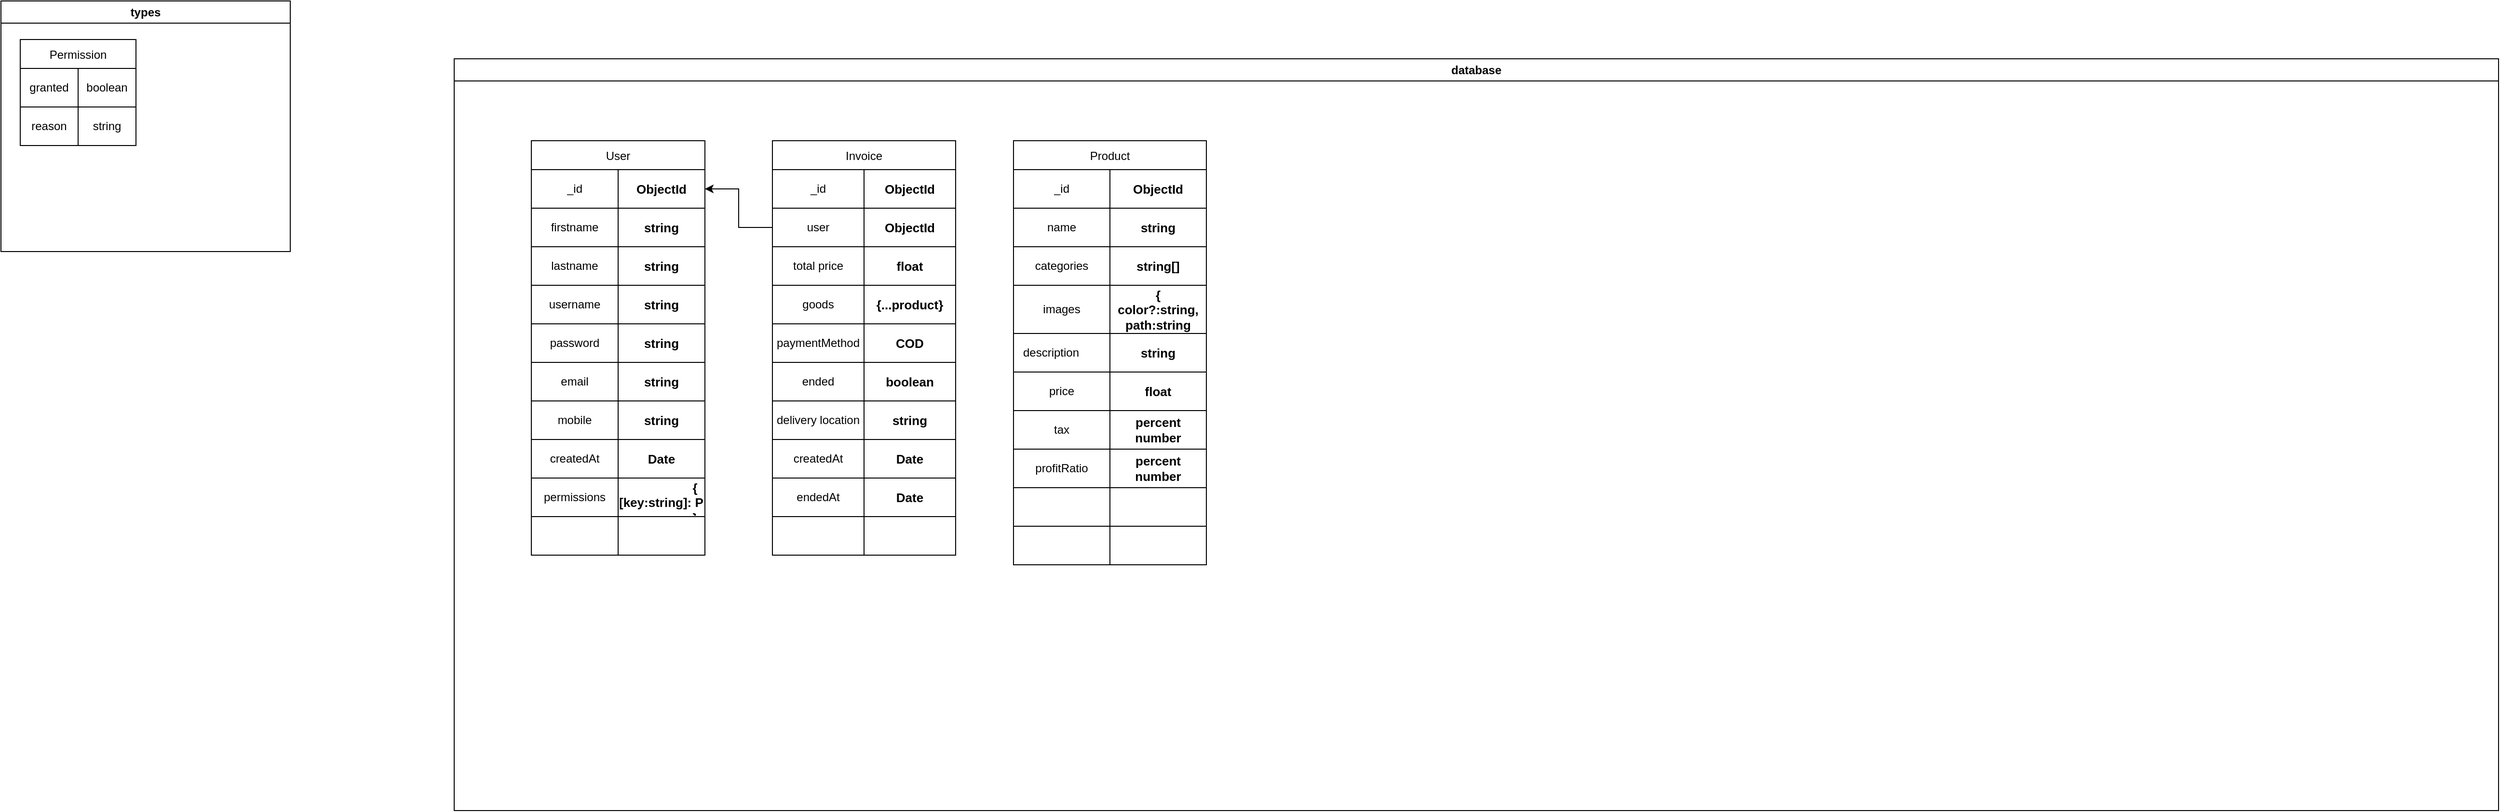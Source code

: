 <mxfile version="24.0.7" type="github">
  <diagram name="Page-1" id="QKJ2j_VdlwZN0hbpKNvx">
    <mxGraphModel dx="2086" dy="1957" grid="1" gridSize="10" guides="1" tooltips="1" connect="1" arrows="1" fold="1" page="1" pageScale="1" pageWidth="827" pageHeight="1169" math="0" shadow="0">
      <root>
        <mxCell id="0" />
        <mxCell id="1" parent="0" />
        <mxCell id="1IaaG3tM7Fr98LtKA_Z9-10" value="database" style="swimlane;whiteSpace=wrap;html=1;" vertex="1" parent="1">
          <mxGeometry x="70" y="-30" width="2120" height="780" as="geometry" />
        </mxCell>
        <mxCell id="tBHM0l0yFCZEbnYiTgFT-36" value="User" style="shape=table;startSize=30;container=1;collapsible=0;childLayout=tableLayout;" vertex="1" parent="1IaaG3tM7Fr98LtKA_Z9-10">
          <mxGeometry x="80" y="85" width="180" height="430" as="geometry" />
        </mxCell>
        <mxCell id="tBHM0l0yFCZEbnYiTgFT-37" value="" style="shape=tableRow;horizontal=0;startSize=0;swimlaneHead=0;swimlaneBody=0;strokeColor=inherit;top=0;left=0;bottom=0;right=0;collapsible=0;dropTarget=0;fillColor=none;points=[[0,0.5],[1,0.5]];portConstraint=eastwest;" vertex="1" parent="tBHM0l0yFCZEbnYiTgFT-36">
          <mxGeometry y="30" width="180" height="40" as="geometry" />
        </mxCell>
        <mxCell id="tBHM0l0yFCZEbnYiTgFT-38" value="_id" style="shape=partialRectangle;html=1;whiteSpace=wrap;connectable=0;strokeColor=inherit;overflow=hidden;fillColor=none;top=0;left=0;bottom=0;right=0;pointerEvents=1;" vertex="1" parent="tBHM0l0yFCZEbnYiTgFT-37">
          <mxGeometry width="90" height="40" as="geometry">
            <mxRectangle width="90" height="40" as="alternateBounds" />
          </mxGeometry>
        </mxCell>
        <mxCell id="tBHM0l0yFCZEbnYiTgFT-39" value="ObjectId" style="shape=partialRectangle;html=1;whiteSpace=wrap;connectable=0;strokeColor=inherit;overflow=hidden;fillColor=none;top=0;left=0;bottom=0;right=0;pointerEvents=1;fontStyle=1;fontSize=13;" vertex="1" parent="tBHM0l0yFCZEbnYiTgFT-37">
          <mxGeometry x="90" width="90" height="40" as="geometry">
            <mxRectangle width="90" height="40" as="alternateBounds" />
          </mxGeometry>
        </mxCell>
        <mxCell id="tBHM0l0yFCZEbnYiTgFT-40" value="" style="shape=tableRow;horizontal=0;startSize=0;swimlaneHead=0;swimlaneBody=0;strokeColor=inherit;top=0;left=0;bottom=0;right=0;collapsible=0;dropTarget=0;fillColor=none;points=[[0,0.5],[1,0.5]];portConstraint=eastwest;" vertex="1" parent="tBHM0l0yFCZEbnYiTgFT-36">
          <mxGeometry y="70" width="180" height="40" as="geometry" />
        </mxCell>
        <mxCell id="tBHM0l0yFCZEbnYiTgFT-41" value="firstname" style="shape=partialRectangle;html=1;whiteSpace=wrap;connectable=0;strokeColor=inherit;overflow=hidden;fillColor=none;top=0;left=0;bottom=0;right=0;pointerEvents=1;" vertex="1" parent="tBHM0l0yFCZEbnYiTgFT-40">
          <mxGeometry width="90" height="40" as="geometry">
            <mxRectangle width="90" height="40" as="alternateBounds" />
          </mxGeometry>
        </mxCell>
        <mxCell id="tBHM0l0yFCZEbnYiTgFT-42" value="string" style="shape=partialRectangle;html=1;whiteSpace=wrap;connectable=0;strokeColor=inherit;overflow=hidden;fillColor=none;top=0;left=0;bottom=0;right=0;pointerEvents=1;fontStyle=1;fontSize=13;" vertex="1" parent="tBHM0l0yFCZEbnYiTgFT-40">
          <mxGeometry x="90" width="90" height="40" as="geometry">
            <mxRectangle width="90" height="40" as="alternateBounds" />
          </mxGeometry>
        </mxCell>
        <mxCell id="tBHM0l0yFCZEbnYiTgFT-43" value="" style="shape=tableRow;horizontal=0;startSize=0;swimlaneHead=0;swimlaneBody=0;strokeColor=inherit;top=0;left=0;bottom=0;right=0;collapsible=0;dropTarget=0;fillColor=none;points=[[0,0.5],[1,0.5]];portConstraint=eastwest;" vertex="1" parent="tBHM0l0yFCZEbnYiTgFT-36">
          <mxGeometry y="110" width="180" height="40" as="geometry" />
        </mxCell>
        <mxCell id="tBHM0l0yFCZEbnYiTgFT-44" value="lastname" style="shape=partialRectangle;html=1;whiteSpace=wrap;connectable=0;strokeColor=inherit;overflow=hidden;fillColor=none;top=0;left=0;bottom=0;right=0;pointerEvents=1;" vertex="1" parent="tBHM0l0yFCZEbnYiTgFT-43">
          <mxGeometry width="90" height="40" as="geometry">
            <mxRectangle width="90" height="40" as="alternateBounds" />
          </mxGeometry>
        </mxCell>
        <mxCell id="tBHM0l0yFCZEbnYiTgFT-45" value="string" style="shape=partialRectangle;html=1;whiteSpace=wrap;connectable=0;strokeColor=inherit;overflow=hidden;fillColor=none;top=0;left=0;bottom=0;right=0;pointerEvents=1;fontStyle=1;fontSize=13;" vertex="1" parent="tBHM0l0yFCZEbnYiTgFT-43">
          <mxGeometry x="90" width="90" height="40" as="geometry">
            <mxRectangle width="90" height="40" as="alternateBounds" />
          </mxGeometry>
        </mxCell>
        <mxCell id="tBHM0l0yFCZEbnYiTgFT-46" value="" style="shape=tableRow;horizontal=0;startSize=0;swimlaneHead=0;swimlaneBody=0;strokeColor=inherit;top=0;left=0;bottom=0;right=0;collapsible=0;dropTarget=0;fillColor=none;points=[[0,0.5],[1,0.5]];portConstraint=eastwest;" vertex="1" parent="tBHM0l0yFCZEbnYiTgFT-36">
          <mxGeometry y="150" width="180" height="40" as="geometry" />
        </mxCell>
        <mxCell id="tBHM0l0yFCZEbnYiTgFT-47" value="username" style="shape=partialRectangle;html=1;whiteSpace=wrap;connectable=0;strokeColor=inherit;overflow=hidden;fillColor=none;top=0;left=0;bottom=0;right=0;pointerEvents=1;" vertex="1" parent="tBHM0l0yFCZEbnYiTgFT-46">
          <mxGeometry width="90" height="40" as="geometry">
            <mxRectangle width="90" height="40" as="alternateBounds" />
          </mxGeometry>
        </mxCell>
        <mxCell id="tBHM0l0yFCZEbnYiTgFT-48" value="string" style="shape=partialRectangle;html=1;whiteSpace=wrap;connectable=0;strokeColor=inherit;overflow=hidden;fillColor=none;top=0;left=0;bottom=0;right=0;pointerEvents=1;fontStyle=1;fontSize=13;" vertex="1" parent="tBHM0l0yFCZEbnYiTgFT-46">
          <mxGeometry x="90" width="90" height="40" as="geometry">
            <mxRectangle width="90" height="40" as="alternateBounds" />
          </mxGeometry>
        </mxCell>
        <mxCell id="tBHM0l0yFCZEbnYiTgFT-49" value="" style="shape=tableRow;horizontal=0;startSize=0;swimlaneHead=0;swimlaneBody=0;strokeColor=inherit;top=0;left=0;bottom=0;right=0;collapsible=0;dropTarget=0;fillColor=none;points=[[0,0.5],[1,0.5]];portConstraint=eastwest;" vertex="1" parent="tBHM0l0yFCZEbnYiTgFT-36">
          <mxGeometry y="190" width="180" height="40" as="geometry" />
        </mxCell>
        <mxCell id="tBHM0l0yFCZEbnYiTgFT-50" value="password" style="shape=partialRectangle;html=1;whiteSpace=wrap;connectable=0;strokeColor=inherit;overflow=hidden;fillColor=none;top=0;left=0;bottom=0;right=0;pointerEvents=1;" vertex="1" parent="tBHM0l0yFCZEbnYiTgFT-49">
          <mxGeometry width="90" height="40" as="geometry">
            <mxRectangle width="90" height="40" as="alternateBounds" />
          </mxGeometry>
        </mxCell>
        <mxCell id="tBHM0l0yFCZEbnYiTgFT-51" value="string" style="shape=partialRectangle;html=1;whiteSpace=wrap;connectable=0;strokeColor=inherit;overflow=hidden;fillColor=none;top=0;left=0;bottom=0;right=0;pointerEvents=1;fontStyle=1;fontSize=13;" vertex="1" parent="tBHM0l0yFCZEbnYiTgFT-49">
          <mxGeometry x="90" width="90" height="40" as="geometry">
            <mxRectangle width="90" height="40" as="alternateBounds" />
          </mxGeometry>
        </mxCell>
        <mxCell id="tBHM0l0yFCZEbnYiTgFT-52" value="" style="shape=tableRow;horizontal=0;startSize=0;swimlaneHead=0;swimlaneBody=0;strokeColor=inherit;top=0;left=0;bottom=0;right=0;collapsible=0;dropTarget=0;fillColor=none;points=[[0,0.5],[1,0.5]];portConstraint=eastwest;" vertex="1" parent="tBHM0l0yFCZEbnYiTgFT-36">
          <mxGeometry y="230" width="180" height="40" as="geometry" />
        </mxCell>
        <mxCell id="tBHM0l0yFCZEbnYiTgFT-53" value="email" style="shape=partialRectangle;html=1;whiteSpace=wrap;connectable=0;strokeColor=inherit;overflow=hidden;fillColor=none;top=0;left=0;bottom=0;right=0;pointerEvents=1;" vertex="1" parent="tBHM0l0yFCZEbnYiTgFT-52">
          <mxGeometry width="90" height="40" as="geometry">
            <mxRectangle width="90" height="40" as="alternateBounds" />
          </mxGeometry>
        </mxCell>
        <mxCell id="tBHM0l0yFCZEbnYiTgFT-54" value="string" style="shape=partialRectangle;html=1;whiteSpace=wrap;connectable=0;strokeColor=inherit;overflow=hidden;fillColor=none;top=0;left=0;bottom=0;right=0;pointerEvents=1;fontStyle=1;fontSize=13;" vertex="1" parent="tBHM0l0yFCZEbnYiTgFT-52">
          <mxGeometry x="90" width="90" height="40" as="geometry">
            <mxRectangle width="90" height="40" as="alternateBounds" />
          </mxGeometry>
        </mxCell>
        <mxCell id="tBHM0l0yFCZEbnYiTgFT-55" value="" style="shape=tableRow;horizontal=0;startSize=0;swimlaneHead=0;swimlaneBody=0;strokeColor=inherit;top=0;left=0;bottom=0;right=0;collapsible=0;dropTarget=0;fillColor=none;points=[[0,0.5],[1,0.5]];portConstraint=eastwest;" vertex="1" parent="tBHM0l0yFCZEbnYiTgFT-36">
          <mxGeometry y="270" width="180" height="40" as="geometry" />
        </mxCell>
        <mxCell id="tBHM0l0yFCZEbnYiTgFT-56" value="mobile" style="shape=partialRectangle;html=1;whiteSpace=wrap;connectable=0;strokeColor=inherit;overflow=hidden;fillColor=none;top=0;left=0;bottom=0;right=0;pointerEvents=1;" vertex="1" parent="tBHM0l0yFCZEbnYiTgFT-55">
          <mxGeometry width="90" height="40" as="geometry">
            <mxRectangle width="90" height="40" as="alternateBounds" />
          </mxGeometry>
        </mxCell>
        <mxCell id="tBHM0l0yFCZEbnYiTgFT-57" value="string" style="shape=partialRectangle;html=1;whiteSpace=wrap;connectable=0;strokeColor=inherit;overflow=hidden;fillColor=none;top=0;left=0;bottom=0;right=0;pointerEvents=1;fontStyle=1;fontSize=13;" vertex="1" parent="tBHM0l0yFCZEbnYiTgFT-55">
          <mxGeometry x="90" width="90" height="40" as="geometry">
            <mxRectangle width="90" height="40" as="alternateBounds" />
          </mxGeometry>
        </mxCell>
        <mxCell id="tBHM0l0yFCZEbnYiTgFT-58" value="" style="shape=tableRow;horizontal=0;startSize=0;swimlaneHead=0;swimlaneBody=0;strokeColor=inherit;top=0;left=0;bottom=0;right=0;collapsible=0;dropTarget=0;fillColor=none;points=[[0,0.5],[1,0.5]];portConstraint=eastwest;" vertex="1" parent="tBHM0l0yFCZEbnYiTgFT-36">
          <mxGeometry y="310" width="180" height="40" as="geometry" />
        </mxCell>
        <mxCell id="tBHM0l0yFCZEbnYiTgFT-59" value="createdAt" style="shape=partialRectangle;html=1;whiteSpace=wrap;connectable=0;strokeColor=inherit;overflow=hidden;fillColor=none;top=0;left=0;bottom=0;right=0;pointerEvents=1;" vertex="1" parent="tBHM0l0yFCZEbnYiTgFT-58">
          <mxGeometry width="90" height="40" as="geometry">
            <mxRectangle width="90" height="40" as="alternateBounds" />
          </mxGeometry>
        </mxCell>
        <mxCell id="tBHM0l0yFCZEbnYiTgFT-60" value="Date" style="shape=partialRectangle;html=1;whiteSpace=wrap;connectable=0;strokeColor=inherit;overflow=hidden;fillColor=none;top=0;left=0;bottom=0;right=0;pointerEvents=1;fontStyle=1;fontSize=13;" vertex="1" parent="tBHM0l0yFCZEbnYiTgFT-58">
          <mxGeometry x="90" width="90" height="40" as="geometry">
            <mxRectangle width="90" height="40" as="alternateBounds" />
          </mxGeometry>
        </mxCell>
        <mxCell id="tBHM0l0yFCZEbnYiTgFT-61" value="" style="shape=tableRow;horizontal=0;startSize=0;swimlaneHead=0;swimlaneBody=0;strokeColor=inherit;top=0;left=0;bottom=0;right=0;collapsible=0;dropTarget=0;fillColor=none;points=[[0,0.5],[1,0.5]];portConstraint=eastwest;" vertex="1" parent="tBHM0l0yFCZEbnYiTgFT-36">
          <mxGeometry y="350" width="180" height="40" as="geometry" />
        </mxCell>
        <mxCell id="tBHM0l0yFCZEbnYiTgFT-62" value="permissions" style="shape=partialRectangle;html=1;whiteSpace=wrap;connectable=0;strokeColor=inherit;overflow=hidden;fillColor=none;top=0;left=0;bottom=0;right=0;pointerEvents=1;" vertex="1" parent="tBHM0l0yFCZEbnYiTgFT-61">
          <mxGeometry width="90" height="40" as="geometry">
            <mxRectangle width="90" height="40" as="alternateBounds" />
          </mxGeometry>
        </mxCell>
        <mxCell id="tBHM0l0yFCZEbnYiTgFT-63" value="{&lt;div&gt;[key:string]:&amp;nbsp;&lt;span style=&quot;background-color: initial;&quot;&gt;Permission[]&lt;/span&gt;&lt;/div&gt;&lt;div&gt;}&lt;/div&gt;" style="shape=partialRectangle;html=1;whiteSpace=wrap;connectable=0;strokeColor=inherit;overflow=hidden;fillColor=none;top=0;left=0;bottom=0;right=0;pointerEvents=1;fontStyle=1;fontSize=13;" vertex="1" parent="tBHM0l0yFCZEbnYiTgFT-61">
          <mxGeometry x="90" width="90" height="40" as="geometry">
            <mxRectangle width="90" height="40" as="alternateBounds" />
          </mxGeometry>
        </mxCell>
        <mxCell id="tBHM0l0yFCZEbnYiTgFT-64" value="" style="shape=tableRow;horizontal=0;startSize=0;swimlaneHead=0;swimlaneBody=0;strokeColor=inherit;top=0;left=0;bottom=0;right=0;collapsible=0;dropTarget=0;fillColor=none;points=[[0,0.5],[1,0.5]];portConstraint=eastwest;" vertex="1" parent="tBHM0l0yFCZEbnYiTgFT-36">
          <mxGeometry y="390" width="180" height="40" as="geometry" />
        </mxCell>
        <mxCell id="tBHM0l0yFCZEbnYiTgFT-65" value="" style="shape=partialRectangle;html=1;whiteSpace=wrap;connectable=0;strokeColor=inherit;overflow=hidden;fillColor=none;top=0;left=0;bottom=0;right=0;pointerEvents=1;" vertex="1" parent="tBHM0l0yFCZEbnYiTgFT-64">
          <mxGeometry width="90" height="40" as="geometry">
            <mxRectangle width="90" height="40" as="alternateBounds" />
          </mxGeometry>
        </mxCell>
        <mxCell id="tBHM0l0yFCZEbnYiTgFT-66" value="" style="shape=partialRectangle;html=1;whiteSpace=wrap;connectable=0;strokeColor=inherit;overflow=hidden;fillColor=none;top=0;left=0;bottom=0;right=0;pointerEvents=1;fontStyle=1;fontSize=13;" vertex="1" parent="tBHM0l0yFCZEbnYiTgFT-64">
          <mxGeometry x="90" width="90" height="40" as="geometry">
            <mxRectangle width="90" height="40" as="alternateBounds" />
          </mxGeometry>
        </mxCell>
        <mxCell id="tBHM0l0yFCZEbnYiTgFT-98" value="Invoice" style="shape=table;startSize=30;container=1;collapsible=0;childLayout=tableLayout;" vertex="1" parent="1IaaG3tM7Fr98LtKA_Z9-10">
          <mxGeometry x="330" y="85" width="190" height="430" as="geometry" />
        </mxCell>
        <mxCell id="tBHM0l0yFCZEbnYiTgFT-99" value="" style="shape=tableRow;horizontal=0;startSize=0;swimlaneHead=0;swimlaneBody=0;strokeColor=inherit;top=0;left=0;bottom=0;right=0;collapsible=0;dropTarget=0;fillColor=none;points=[[0,0.5],[1,0.5]];portConstraint=eastwest;" vertex="1" parent="tBHM0l0yFCZEbnYiTgFT-98">
          <mxGeometry y="30" width="190" height="40" as="geometry" />
        </mxCell>
        <mxCell id="tBHM0l0yFCZEbnYiTgFT-100" value="_id" style="shape=partialRectangle;html=1;whiteSpace=wrap;connectable=0;strokeColor=inherit;overflow=hidden;fillColor=none;top=0;left=0;bottom=0;right=0;pointerEvents=1;" vertex="1" parent="tBHM0l0yFCZEbnYiTgFT-99">
          <mxGeometry width="95" height="40" as="geometry">
            <mxRectangle width="95" height="40" as="alternateBounds" />
          </mxGeometry>
        </mxCell>
        <mxCell id="tBHM0l0yFCZEbnYiTgFT-101" value="ObjectId" style="shape=partialRectangle;html=1;whiteSpace=wrap;connectable=0;strokeColor=inherit;overflow=hidden;fillColor=none;top=0;left=0;bottom=0;right=0;pointerEvents=1;fontStyle=1;fontSize=13;" vertex="1" parent="tBHM0l0yFCZEbnYiTgFT-99">
          <mxGeometry x="95" width="95" height="40" as="geometry">
            <mxRectangle width="95" height="40" as="alternateBounds" />
          </mxGeometry>
        </mxCell>
        <mxCell id="tBHM0l0yFCZEbnYiTgFT-102" value="" style="shape=tableRow;horizontal=0;startSize=0;swimlaneHead=0;swimlaneBody=0;strokeColor=inherit;top=0;left=0;bottom=0;right=0;collapsible=0;dropTarget=0;fillColor=none;points=[[0,0.5],[1,0.5]];portConstraint=eastwest;" vertex="1" parent="tBHM0l0yFCZEbnYiTgFT-98">
          <mxGeometry y="70" width="190" height="40" as="geometry" />
        </mxCell>
        <mxCell id="tBHM0l0yFCZEbnYiTgFT-103" value="user" style="shape=partialRectangle;html=1;whiteSpace=wrap;connectable=0;strokeColor=inherit;overflow=hidden;fillColor=none;top=0;left=0;bottom=0;right=0;pointerEvents=1;" vertex="1" parent="tBHM0l0yFCZEbnYiTgFT-102">
          <mxGeometry width="95" height="40" as="geometry">
            <mxRectangle width="95" height="40" as="alternateBounds" />
          </mxGeometry>
        </mxCell>
        <mxCell id="tBHM0l0yFCZEbnYiTgFT-104" value="ObjectId" style="shape=partialRectangle;html=1;whiteSpace=wrap;connectable=0;strokeColor=inherit;overflow=hidden;fillColor=none;top=0;left=0;bottom=0;right=0;pointerEvents=1;fontStyle=1;fontSize=13;" vertex="1" parent="tBHM0l0yFCZEbnYiTgFT-102">
          <mxGeometry x="95" width="95" height="40" as="geometry">
            <mxRectangle width="95" height="40" as="alternateBounds" />
          </mxGeometry>
        </mxCell>
        <mxCell id="tBHM0l0yFCZEbnYiTgFT-105" value="" style="shape=tableRow;horizontal=0;startSize=0;swimlaneHead=0;swimlaneBody=0;strokeColor=inherit;top=0;left=0;bottom=0;right=0;collapsible=0;dropTarget=0;fillColor=none;points=[[0,0.5],[1,0.5]];portConstraint=eastwest;" vertex="1" parent="tBHM0l0yFCZEbnYiTgFT-98">
          <mxGeometry y="110" width="190" height="40" as="geometry" />
        </mxCell>
        <mxCell id="tBHM0l0yFCZEbnYiTgFT-106" value="total price" style="shape=partialRectangle;html=1;whiteSpace=wrap;connectable=0;strokeColor=inherit;overflow=hidden;fillColor=none;top=0;left=0;bottom=0;right=0;pointerEvents=1;" vertex="1" parent="tBHM0l0yFCZEbnYiTgFT-105">
          <mxGeometry width="95" height="40" as="geometry">
            <mxRectangle width="95" height="40" as="alternateBounds" />
          </mxGeometry>
        </mxCell>
        <mxCell id="tBHM0l0yFCZEbnYiTgFT-107" value="float" style="shape=partialRectangle;html=1;whiteSpace=wrap;connectable=0;strokeColor=inherit;overflow=hidden;fillColor=none;top=0;left=0;bottom=0;right=0;pointerEvents=1;fontStyle=1;fontSize=13;" vertex="1" parent="tBHM0l0yFCZEbnYiTgFT-105">
          <mxGeometry x="95" width="95" height="40" as="geometry">
            <mxRectangle width="95" height="40" as="alternateBounds" />
          </mxGeometry>
        </mxCell>
        <mxCell id="tBHM0l0yFCZEbnYiTgFT-108" value="" style="shape=tableRow;horizontal=0;startSize=0;swimlaneHead=0;swimlaneBody=0;strokeColor=inherit;top=0;left=0;bottom=0;right=0;collapsible=0;dropTarget=0;fillColor=none;points=[[0,0.5],[1,0.5]];portConstraint=eastwest;" vertex="1" parent="tBHM0l0yFCZEbnYiTgFT-98">
          <mxGeometry y="150" width="190" height="40" as="geometry" />
        </mxCell>
        <mxCell id="tBHM0l0yFCZEbnYiTgFT-109" value="goods" style="shape=partialRectangle;html=1;whiteSpace=wrap;connectable=0;strokeColor=inherit;overflow=hidden;fillColor=none;top=0;left=0;bottom=0;right=0;pointerEvents=1;" vertex="1" parent="tBHM0l0yFCZEbnYiTgFT-108">
          <mxGeometry width="95" height="40" as="geometry">
            <mxRectangle width="95" height="40" as="alternateBounds" />
          </mxGeometry>
        </mxCell>
        <mxCell id="tBHM0l0yFCZEbnYiTgFT-110" value="{...product}" style="shape=partialRectangle;html=1;whiteSpace=wrap;connectable=0;strokeColor=inherit;overflow=hidden;fillColor=none;top=0;left=0;bottom=0;right=0;pointerEvents=1;fontStyle=1;fontSize=13;" vertex="1" parent="tBHM0l0yFCZEbnYiTgFT-108">
          <mxGeometry x="95" width="95" height="40" as="geometry">
            <mxRectangle width="95" height="40" as="alternateBounds" />
          </mxGeometry>
        </mxCell>
        <mxCell id="tBHM0l0yFCZEbnYiTgFT-111" value="" style="shape=tableRow;horizontal=0;startSize=0;swimlaneHead=0;swimlaneBody=0;strokeColor=inherit;top=0;left=0;bottom=0;right=0;collapsible=0;dropTarget=0;fillColor=none;points=[[0,0.5],[1,0.5]];portConstraint=eastwest;" vertex="1" parent="tBHM0l0yFCZEbnYiTgFT-98">
          <mxGeometry y="190" width="190" height="40" as="geometry" />
        </mxCell>
        <mxCell id="tBHM0l0yFCZEbnYiTgFT-112" value="paymentMethod" style="shape=partialRectangle;html=1;whiteSpace=wrap;connectable=0;strokeColor=inherit;overflow=hidden;fillColor=none;top=0;left=0;bottom=0;right=0;pointerEvents=1;" vertex="1" parent="tBHM0l0yFCZEbnYiTgFT-111">
          <mxGeometry width="95" height="40" as="geometry">
            <mxRectangle width="95" height="40" as="alternateBounds" />
          </mxGeometry>
        </mxCell>
        <mxCell id="tBHM0l0yFCZEbnYiTgFT-113" value="COD" style="shape=partialRectangle;html=1;whiteSpace=wrap;connectable=0;strokeColor=inherit;overflow=hidden;fillColor=none;top=0;left=0;bottom=0;right=0;pointerEvents=1;fontStyle=1;fontSize=13;" vertex="1" parent="tBHM0l0yFCZEbnYiTgFT-111">
          <mxGeometry x="95" width="95" height="40" as="geometry">
            <mxRectangle width="95" height="40" as="alternateBounds" />
          </mxGeometry>
        </mxCell>
        <mxCell id="tBHM0l0yFCZEbnYiTgFT-114" value="" style="shape=tableRow;horizontal=0;startSize=0;swimlaneHead=0;swimlaneBody=0;strokeColor=inherit;top=0;left=0;bottom=0;right=0;collapsible=0;dropTarget=0;fillColor=none;points=[[0,0.5],[1,0.5]];portConstraint=eastwest;" vertex="1" parent="tBHM0l0yFCZEbnYiTgFT-98">
          <mxGeometry y="230" width="190" height="40" as="geometry" />
        </mxCell>
        <mxCell id="tBHM0l0yFCZEbnYiTgFT-115" value="ended" style="shape=partialRectangle;html=1;whiteSpace=wrap;connectable=0;strokeColor=inherit;overflow=hidden;fillColor=none;top=0;left=0;bottom=0;right=0;pointerEvents=1;" vertex="1" parent="tBHM0l0yFCZEbnYiTgFT-114">
          <mxGeometry width="95" height="40" as="geometry">
            <mxRectangle width="95" height="40" as="alternateBounds" />
          </mxGeometry>
        </mxCell>
        <mxCell id="tBHM0l0yFCZEbnYiTgFT-116" value="boolean" style="shape=partialRectangle;html=1;whiteSpace=wrap;connectable=0;strokeColor=inherit;overflow=hidden;fillColor=none;top=0;left=0;bottom=0;right=0;pointerEvents=1;fontStyle=1;fontSize=13;" vertex="1" parent="tBHM0l0yFCZEbnYiTgFT-114">
          <mxGeometry x="95" width="95" height="40" as="geometry">
            <mxRectangle width="95" height="40" as="alternateBounds" />
          </mxGeometry>
        </mxCell>
        <mxCell id="tBHM0l0yFCZEbnYiTgFT-117" value="" style="shape=tableRow;horizontal=0;startSize=0;swimlaneHead=0;swimlaneBody=0;strokeColor=inherit;top=0;left=0;bottom=0;right=0;collapsible=0;dropTarget=0;fillColor=none;points=[[0,0.5],[1,0.5]];portConstraint=eastwest;" vertex="1" parent="tBHM0l0yFCZEbnYiTgFT-98">
          <mxGeometry y="270" width="190" height="40" as="geometry" />
        </mxCell>
        <mxCell id="tBHM0l0yFCZEbnYiTgFT-118" value="delivery location" style="shape=partialRectangle;html=1;whiteSpace=wrap;connectable=0;strokeColor=inherit;overflow=hidden;fillColor=none;top=0;left=0;bottom=0;right=0;pointerEvents=1;" vertex="1" parent="tBHM0l0yFCZEbnYiTgFT-117">
          <mxGeometry width="95" height="40" as="geometry">
            <mxRectangle width="95" height="40" as="alternateBounds" />
          </mxGeometry>
        </mxCell>
        <mxCell id="tBHM0l0yFCZEbnYiTgFT-119" value="string" style="shape=partialRectangle;html=1;whiteSpace=wrap;connectable=0;strokeColor=inherit;overflow=hidden;fillColor=none;top=0;left=0;bottom=0;right=0;pointerEvents=1;fontStyle=1;fontSize=13;" vertex="1" parent="tBHM0l0yFCZEbnYiTgFT-117">
          <mxGeometry x="95" width="95" height="40" as="geometry">
            <mxRectangle width="95" height="40" as="alternateBounds" />
          </mxGeometry>
        </mxCell>
        <mxCell id="tBHM0l0yFCZEbnYiTgFT-120" value="" style="shape=tableRow;horizontal=0;startSize=0;swimlaneHead=0;swimlaneBody=0;strokeColor=inherit;top=0;left=0;bottom=0;right=0;collapsible=0;dropTarget=0;fillColor=none;points=[[0,0.5],[1,0.5]];portConstraint=eastwest;" vertex="1" parent="tBHM0l0yFCZEbnYiTgFT-98">
          <mxGeometry y="310" width="190" height="40" as="geometry" />
        </mxCell>
        <mxCell id="tBHM0l0yFCZEbnYiTgFT-121" value="createdAt" style="shape=partialRectangle;html=1;whiteSpace=wrap;connectable=0;strokeColor=inherit;overflow=hidden;fillColor=none;top=0;left=0;bottom=0;right=0;pointerEvents=1;" vertex="1" parent="tBHM0l0yFCZEbnYiTgFT-120">
          <mxGeometry width="95" height="40" as="geometry">
            <mxRectangle width="95" height="40" as="alternateBounds" />
          </mxGeometry>
        </mxCell>
        <mxCell id="tBHM0l0yFCZEbnYiTgFT-122" value="Date" style="shape=partialRectangle;html=1;whiteSpace=wrap;connectable=0;strokeColor=inherit;overflow=hidden;fillColor=none;top=0;left=0;bottom=0;right=0;pointerEvents=1;fontStyle=1;fontSize=13;" vertex="1" parent="tBHM0l0yFCZEbnYiTgFT-120">
          <mxGeometry x="95" width="95" height="40" as="geometry">
            <mxRectangle width="95" height="40" as="alternateBounds" />
          </mxGeometry>
        </mxCell>
        <mxCell id="tBHM0l0yFCZEbnYiTgFT-123" value="" style="shape=tableRow;horizontal=0;startSize=0;swimlaneHead=0;swimlaneBody=0;strokeColor=inherit;top=0;left=0;bottom=0;right=0;collapsible=0;dropTarget=0;fillColor=none;points=[[0,0.5],[1,0.5]];portConstraint=eastwest;" vertex="1" parent="tBHM0l0yFCZEbnYiTgFT-98">
          <mxGeometry y="350" width="190" height="40" as="geometry" />
        </mxCell>
        <mxCell id="tBHM0l0yFCZEbnYiTgFT-124" value="endedAt" style="shape=partialRectangle;html=1;whiteSpace=wrap;connectable=0;strokeColor=inherit;overflow=hidden;fillColor=none;top=0;left=0;bottom=0;right=0;pointerEvents=1;" vertex="1" parent="tBHM0l0yFCZEbnYiTgFT-123">
          <mxGeometry width="95" height="40" as="geometry">
            <mxRectangle width="95" height="40" as="alternateBounds" />
          </mxGeometry>
        </mxCell>
        <mxCell id="tBHM0l0yFCZEbnYiTgFT-125" value="Date" style="shape=partialRectangle;html=1;whiteSpace=wrap;connectable=0;strokeColor=inherit;overflow=hidden;fillColor=none;top=0;left=0;bottom=0;right=0;pointerEvents=1;fontStyle=1;fontSize=13;" vertex="1" parent="tBHM0l0yFCZEbnYiTgFT-123">
          <mxGeometry x="95" width="95" height="40" as="geometry">
            <mxRectangle width="95" height="40" as="alternateBounds" />
          </mxGeometry>
        </mxCell>
        <mxCell id="tBHM0l0yFCZEbnYiTgFT-126" value="" style="shape=tableRow;horizontal=0;startSize=0;swimlaneHead=0;swimlaneBody=0;strokeColor=inherit;top=0;left=0;bottom=0;right=0;collapsible=0;dropTarget=0;fillColor=none;points=[[0,0.5],[1,0.5]];portConstraint=eastwest;" vertex="1" parent="tBHM0l0yFCZEbnYiTgFT-98">
          <mxGeometry y="390" width="190" height="40" as="geometry" />
        </mxCell>
        <mxCell id="tBHM0l0yFCZEbnYiTgFT-127" value="" style="shape=partialRectangle;html=1;whiteSpace=wrap;connectable=0;strokeColor=inherit;overflow=hidden;fillColor=none;top=0;left=0;bottom=0;right=0;pointerEvents=1;" vertex="1" parent="tBHM0l0yFCZEbnYiTgFT-126">
          <mxGeometry width="95" height="40" as="geometry">
            <mxRectangle width="95" height="40" as="alternateBounds" />
          </mxGeometry>
        </mxCell>
        <mxCell id="tBHM0l0yFCZEbnYiTgFT-128" value="" style="shape=partialRectangle;html=1;whiteSpace=wrap;connectable=0;strokeColor=inherit;overflow=hidden;fillColor=none;top=0;left=0;bottom=0;right=0;pointerEvents=1;fontStyle=1;fontSize=13;" vertex="1" parent="tBHM0l0yFCZEbnYiTgFT-126">
          <mxGeometry x="95" width="95" height="40" as="geometry">
            <mxRectangle width="95" height="40" as="alternateBounds" />
          </mxGeometry>
        </mxCell>
        <mxCell id="tBHM0l0yFCZEbnYiTgFT-130" style="edgeStyle=orthogonalEdgeStyle;rounded=0;orthogonalLoop=1;jettySize=auto;html=1;entryX=1;entryY=0.5;entryDx=0;entryDy=0;" edge="1" parent="1IaaG3tM7Fr98LtKA_Z9-10" source="tBHM0l0yFCZEbnYiTgFT-102" target="tBHM0l0yFCZEbnYiTgFT-37">
          <mxGeometry relative="1" as="geometry" />
        </mxCell>
        <mxCell id="tBHM0l0yFCZEbnYiTgFT-67" value="Product" style="shape=table;startSize=30;container=1;collapsible=0;childLayout=tableLayout;" vertex="1" parent="1IaaG3tM7Fr98LtKA_Z9-10">
          <mxGeometry x="580" y="85" width="200" height="440" as="geometry" />
        </mxCell>
        <mxCell id="tBHM0l0yFCZEbnYiTgFT-68" value="" style="shape=tableRow;horizontal=0;startSize=0;swimlaneHead=0;swimlaneBody=0;strokeColor=inherit;top=0;left=0;bottom=0;right=0;collapsible=0;dropTarget=0;fillColor=none;points=[[0,0.5],[1,0.5]];portConstraint=eastwest;" vertex="1" parent="tBHM0l0yFCZEbnYiTgFT-67">
          <mxGeometry y="30" width="200" height="40" as="geometry" />
        </mxCell>
        <mxCell id="tBHM0l0yFCZEbnYiTgFT-69" value="_id" style="shape=partialRectangle;html=1;whiteSpace=wrap;connectable=0;strokeColor=inherit;overflow=hidden;fillColor=none;top=0;left=0;bottom=0;right=0;pointerEvents=1;" vertex="1" parent="tBHM0l0yFCZEbnYiTgFT-68">
          <mxGeometry width="100" height="40" as="geometry">
            <mxRectangle width="100" height="40" as="alternateBounds" />
          </mxGeometry>
        </mxCell>
        <mxCell id="tBHM0l0yFCZEbnYiTgFT-70" value="ObjectId" style="shape=partialRectangle;html=1;whiteSpace=wrap;connectable=0;strokeColor=inherit;overflow=hidden;fillColor=none;top=0;left=0;bottom=0;right=0;pointerEvents=1;fontStyle=1;fontSize=13;" vertex="1" parent="tBHM0l0yFCZEbnYiTgFT-68">
          <mxGeometry x="100" width="100" height="40" as="geometry">
            <mxRectangle width="100" height="40" as="alternateBounds" />
          </mxGeometry>
        </mxCell>
        <mxCell id="tBHM0l0yFCZEbnYiTgFT-71" value="" style="shape=tableRow;horizontal=0;startSize=0;swimlaneHead=0;swimlaneBody=0;strokeColor=inherit;top=0;left=0;bottom=0;right=0;collapsible=0;dropTarget=0;fillColor=none;points=[[0,0.5],[1,0.5]];portConstraint=eastwest;" vertex="1" parent="tBHM0l0yFCZEbnYiTgFT-67">
          <mxGeometry y="70" width="200" height="40" as="geometry" />
        </mxCell>
        <mxCell id="tBHM0l0yFCZEbnYiTgFT-72" value="name" style="shape=partialRectangle;html=1;whiteSpace=wrap;connectable=0;strokeColor=inherit;overflow=hidden;fillColor=none;top=0;left=0;bottom=0;right=0;pointerEvents=1;" vertex="1" parent="tBHM0l0yFCZEbnYiTgFT-71">
          <mxGeometry width="100" height="40" as="geometry">
            <mxRectangle width="100" height="40" as="alternateBounds" />
          </mxGeometry>
        </mxCell>
        <mxCell id="tBHM0l0yFCZEbnYiTgFT-73" value="string" style="shape=partialRectangle;html=1;whiteSpace=wrap;connectable=0;strokeColor=inherit;overflow=hidden;fillColor=none;top=0;left=0;bottom=0;right=0;pointerEvents=1;fontStyle=1;fontSize=13;" vertex="1" parent="tBHM0l0yFCZEbnYiTgFT-71">
          <mxGeometry x="100" width="100" height="40" as="geometry">
            <mxRectangle width="100" height="40" as="alternateBounds" />
          </mxGeometry>
        </mxCell>
        <mxCell id="tBHM0l0yFCZEbnYiTgFT-74" value="" style="shape=tableRow;horizontal=0;startSize=0;swimlaneHead=0;swimlaneBody=0;strokeColor=inherit;top=0;left=0;bottom=0;right=0;collapsible=0;dropTarget=0;fillColor=none;points=[[0,0.5],[1,0.5]];portConstraint=eastwest;" vertex="1" parent="tBHM0l0yFCZEbnYiTgFT-67">
          <mxGeometry y="110" width="200" height="40" as="geometry" />
        </mxCell>
        <mxCell id="tBHM0l0yFCZEbnYiTgFT-75" value="categories" style="shape=partialRectangle;html=1;whiteSpace=wrap;connectable=0;strokeColor=inherit;overflow=hidden;fillColor=none;top=0;left=0;bottom=0;right=0;pointerEvents=1;" vertex="1" parent="tBHM0l0yFCZEbnYiTgFT-74">
          <mxGeometry width="100" height="40" as="geometry">
            <mxRectangle width="100" height="40" as="alternateBounds" />
          </mxGeometry>
        </mxCell>
        <mxCell id="tBHM0l0yFCZEbnYiTgFT-76" value="string[]" style="shape=partialRectangle;html=1;whiteSpace=wrap;connectable=0;strokeColor=inherit;overflow=hidden;fillColor=none;top=0;left=0;bottom=0;right=0;pointerEvents=1;fontStyle=1;fontSize=13;" vertex="1" parent="tBHM0l0yFCZEbnYiTgFT-74">
          <mxGeometry x="100" width="100" height="40" as="geometry">
            <mxRectangle width="100" height="40" as="alternateBounds" />
          </mxGeometry>
        </mxCell>
        <mxCell id="tBHM0l0yFCZEbnYiTgFT-77" value="" style="shape=tableRow;horizontal=0;startSize=0;swimlaneHead=0;swimlaneBody=0;strokeColor=inherit;top=0;left=0;bottom=0;right=0;collapsible=0;dropTarget=0;fillColor=none;points=[[0,0.5],[1,0.5]];portConstraint=eastwest;" vertex="1" parent="tBHM0l0yFCZEbnYiTgFT-67">
          <mxGeometry y="150" width="200" height="50" as="geometry" />
        </mxCell>
        <mxCell id="tBHM0l0yFCZEbnYiTgFT-78" value="images" style="shape=partialRectangle;html=1;whiteSpace=wrap;connectable=0;strokeColor=inherit;overflow=hidden;fillColor=none;top=0;left=0;bottom=0;right=0;pointerEvents=1;" vertex="1" parent="tBHM0l0yFCZEbnYiTgFT-77">
          <mxGeometry width="100" height="50" as="geometry">
            <mxRectangle width="100" height="50" as="alternateBounds" />
          </mxGeometry>
        </mxCell>
        <mxCell id="tBHM0l0yFCZEbnYiTgFT-79" value="{&lt;div&gt;color?:string,&lt;/div&gt;&lt;div&gt;path:string&lt;/div&gt;&lt;div&gt;&lt;span style=&quot;background-color: initial;&quot;&gt;}[]&lt;/span&gt;&lt;/div&gt;" style="shape=partialRectangle;connectable=0;strokeColor=inherit;overflow=hidden;fillColor=none;top=0;left=0;bottom=0;right=0;pointerEvents=1;fontStyle=1;fontSize=13;whiteSpace=wrap;html=1;" vertex="1" parent="tBHM0l0yFCZEbnYiTgFT-77">
          <mxGeometry x="100" width="100" height="50" as="geometry">
            <mxRectangle width="100" height="50" as="alternateBounds" />
          </mxGeometry>
        </mxCell>
        <mxCell id="tBHM0l0yFCZEbnYiTgFT-80" value="" style="shape=tableRow;horizontal=0;startSize=0;swimlaneHead=0;swimlaneBody=0;strokeColor=inherit;top=0;left=0;bottom=0;right=0;collapsible=0;dropTarget=0;fillColor=none;points=[[0,0.5],[1,0.5]];portConstraint=eastwest;" vertex="1" parent="tBHM0l0yFCZEbnYiTgFT-67">
          <mxGeometry y="200" width="200" height="40" as="geometry" />
        </mxCell>
        <mxCell id="tBHM0l0yFCZEbnYiTgFT-81" value="description&lt;span style=&quot;white-space: pre;&quot;&gt;&#x9;&lt;/span&gt;" style="shape=partialRectangle;html=1;whiteSpace=wrap;connectable=0;strokeColor=inherit;overflow=hidden;fillColor=none;top=0;left=0;bottom=0;right=0;pointerEvents=1;" vertex="1" parent="tBHM0l0yFCZEbnYiTgFT-80">
          <mxGeometry width="100" height="40" as="geometry">
            <mxRectangle width="100" height="40" as="alternateBounds" />
          </mxGeometry>
        </mxCell>
        <mxCell id="tBHM0l0yFCZEbnYiTgFT-82" value="string" style="shape=partialRectangle;html=1;whiteSpace=wrap;connectable=0;strokeColor=inherit;overflow=hidden;fillColor=none;top=0;left=0;bottom=0;right=0;pointerEvents=1;fontStyle=1;fontSize=13;" vertex="1" parent="tBHM0l0yFCZEbnYiTgFT-80">
          <mxGeometry x="100" width="100" height="40" as="geometry">
            <mxRectangle width="100" height="40" as="alternateBounds" />
          </mxGeometry>
        </mxCell>
        <mxCell id="tBHM0l0yFCZEbnYiTgFT-83" value="" style="shape=tableRow;horizontal=0;startSize=0;swimlaneHead=0;swimlaneBody=0;strokeColor=inherit;top=0;left=0;bottom=0;right=0;collapsible=0;dropTarget=0;fillColor=none;points=[[0,0.5],[1,0.5]];portConstraint=eastwest;" vertex="1" parent="tBHM0l0yFCZEbnYiTgFT-67">
          <mxGeometry y="240" width="200" height="40" as="geometry" />
        </mxCell>
        <mxCell id="tBHM0l0yFCZEbnYiTgFT-84" value="price" style="shape=partialRectangle;html=1;whiteSpace=wrap;connectable=0;strokeColor=inherit;overflow=hidden;fillColor=none;top=0;left=0;bottom=0;right=0;pointerEvents=1;" vertex="1" parent="tBHM0l0yFCZEbnYiTgFT-83">
          <mxGeometry width="100" height="40" as="geometry">
            <mxRectangle width="100" height="40" as="alternateBounds" />
          </mxGeometry>
        </mxCell>
        <mxCell id="tBHM0l0yFCZEbnYiTgFT-85" value="float" style="shape=partialRectangle;html=1;whiteSpace=wrap;connectable=0;strokeColor=inherit;overflow=hidden;fillColor=none;top=0;left=0;bottom=0;right=0;pointerEvents=1;fontStyle=1;fontSize=13;" vertex="1" parent="tBHM0l0yFCZEbnYiTgFT-83">
          <mxGeometry x="100" width="100" height="40" as="geometry">
            <mxRectangle width="100" height="40" as="alternateBounds" />
          </mxGeometry>
        </mxCell>
        <mxCell id="tBHM0l0yFCZEbnYiTgFT-86" value="" style="shape=tableRow;horizontal=0;startSize=0;swimlaneHead=0;swimlaneBody=0;strokeColor=inherit;top=0;left=0;bottom=0;right=0;collapsible=0;dropTarget=0;fillColor=none;points=[[0,0.5],[1,0.5]];portConstraint=eastwest;" vertex="1" parent="tBHM0l0yFCZEbnYiTgFT-67">
          <mxGeometry y="280" width="200" height="40" as="geometry" />
        </mxCell>
        <mxCell id="tBHM0l0yFCZEbnYiTgFT-87" value="tax" style="shape=partialRectangle;html=1;whiteSpace=wrap;connectable=0;strokeColor=inherit;overflow=hidden;fillColor=none;top=0;left=0;bottom=0;right=0;pointerEvents=1;" vertex="1" parent="tBHM0l0yFCZEbnYiTgFT-86">
          <mxGeometry width="100" height="40" as="geometry">
            <mxRectangle width="100" height="40" as="alternateBounds" />
          </mxGeometry>
        </mxCell>
        <mxCell id="tBHM0l0yFCZEbnYiTgFT-88" value="percent number" style="shape=partialRectangle;html=1;whiteSpace=wrap;connectable=0;strokeColor=inherit;overflow=hidden;fillColor=none;top=0;left=0;bottom=0;right=0;pointerEvents=1;fontStyle=1;fontSize=13;" vertex="1" parent="tBHM0l0yFCZEbnYiTgFT-86">
          <mxGeometry x="100" width="100" height="40" as="geometry">
            <mxRectangle width="100" height="40" as="alternateBounds" />
          </mxGeometry>
        </mxCell>
        <mxCell id="tBHM0l0yFCZEbnYiTgFT-89" value="" style="shape=tableRow;horizontal=0;startSize=0;swimlaneHead=0;swimlaneBody=0;strokeColor=inherit;top=0;left=0;bottom=0;right=0;collapsible=0;dropTarget=0;fillColor=none;points=[[0,0.5],[1,0.5]];portConstraint=eastwest;" vertex="1" parent="tBHM0l0yFCZEbnYiTgFT-67">
          <mxGeometry y="320" width="200" height="40" as="geometry" />
        </mxCell>
        <mxCell id="tBHM0l0yFCZEbnYiTgFT-90" value="profitRatio" style="shape=partialRectangle;html=1;whiteSpace=wrap;connectable=0;strokeColor=inherit;overflow=hidden;fillColor=none;top=0;left=0;bottom=0;right=0;pointerEvents=1;" vertex="1" parent="tBHM0l0yFCZEbnYiTgFT-89">
          <mxGeometry width="100" height="40" as="geometry">
            <mxRectangle width="100" height="40" as="alternateBounds" />
          </mxGeometry>
        </mxCell>
        <mxCell id="tBHM0l0yFCZEbnYiTgFT-91" value="percent number" style="shape=partialRectangle;html=1;whiteSpace=wrap;connectable=0;strokeColor=inherit;overflow=hidden;fillColor=none;top=0;left=0;bottom=0;right=0;pointerEvents=1;fontStyle=1;fontSize=13;" vertex="1" parent="tBHM0l0yFCZEbnYiTgFT-89">
          <mxGeometry x="100" width="100" height="40" as="geometry">
            <mxRectangle width="100" height="40" as="alternateBounds" />
          </mxGeometry>
        </mxCell>
        <mxCell id="tBHM0l0yFCZEbnYiTgFT-92" value="" style="shape=tableRow;horizontal=0;startSize=0;swimlaneHead=0;swimlaneBody=0;strokeColor=inherit;top=0;left=0;bottom=0;right=0;collapsible=0;dropTarget=0;fillColor=none;points=[[0,0.5],[1,0.5]];portConstraint=eastwest;" vertex="1" parent="tBHM0l0yFCZEbnYiTgFT-67">
          <mxGeometry y="360" width="200" height="40" as="geometry" />
        </mxCell>
        <mxCell id="tBHM0l0yFCZEbnYiTgFT-93" value="" style="shape=partialRectangle;html=1;whiteSpace=wrap;connectable=0;strokeColor=inherit;overflow=hidden;fillColor=none;top=0;left=0;bottom=0;right=0;pointerEvents=1;" vertex="1" parent="tBHM0l0yFCZEbnYiTgFT-92">
          <mxGeometry width="100" height="40" as="geometry">
            <mxRectangle width="100" height="40" as="alternateBounds" />
          </mxGeometry>
        </mxCell>
        <mxCell id="tBHM0l0yFCZEbnYiTgFT-94" value="" style="shape=partialRectangle;html=1;whiteSpace=wrap;connectable=0;strokeColor=inherit;overflow=hidden;fillColor=none;top=0;left=0;bottom=0;right=0;pointerEvents=1;fontStyle=1;fontSize=13;" vertex="1" parent="tBHM0l0yFCZEbnYiTgFT-92">
          <mxGeometry x="100" width="100" height="40" as="geometry">
            <mxRectangle width="100" height="40" as="alternateBounds" />
          </mxGeometry>
        </mxCell>
        <mxCell id="tBHM0l0yFCZEbnYiTgFT-95" value="" style="shape=tableRow;horizontal=0;startSize=0;swimlaneHead=0;swimlaneBody=0;strokeColor=inherit;top=0;left=0;bottom=0;right=0;collapsible=0;dropTarget=0;fillColor=none;points=[[0,0.5],[1,0.5]];portConstraint=eastwest;" vertex="1" parent="tBHM0l0yFCZEbnYiTgFT-67">
          <mxGeometry y="400" width="200" height="40" as="geometry" />
        </mxCell>
        <mxCell id="tBHM0l0yFCZEbnYiTgFT-96" value="" style="shape=partialRectangle;html=1;whiteSpace=wrap;connectable=0;strokeColor=inherit;overflow=hidden;fillColor=none;top=0;left=0;bottom=0;right=0;pointerEvents=1;" vertex="1" parent="tBHM0l0yFCZEbnYiTgFT-95">
          <mxGeometry width="100" height="40" as="geometry">
            <mxRectangle width="100" height="40" as="alternateBounds" />
          </mxGeometry>
        </mxCell>
        <mxCell id="tBHM0l0yFCZEbnYiTgFT-97" value="" style="shape=partialRectangle;html=1;whiteSpace=wrap;connectable=0;strokeColor=inherit;overflow=hidden;fillColor=none;top=0;left=0;bottom=0;right=0;pointerEvents=1;fontStyle=1;fontSize=13;" vertex="1" parent="tBHM0l0yFCZEbnYiTgFT-95">
          <mxGeometry x="100" width="100" height="40" as="geometry">
            <mxRectangle width="100" height="40" as="alternateBounds" />
          </mxGeometry>
        </mxCell>
        <mxCell id="1IaaG3tM7Fr98LtKA_Z9-11" value="types" style="swimlane;whiteSpace=wrap;html=1;" vertex="1" parent="1">
          <mxGeometry x="-400" y="-90" width="300" height="260" as="geometry" />
        </mxCell>
        <mxCell id="1IaaG3tM7Fr98LtKA_Z9-12" value="Permission" style="shape=table;startSize=30;container=1;collapsible=0;childLayout=tableLayout;" vertex="1" parent="1IaaG3tM7Fr98LtKA_Z9-11">
          <mxGeometry x="20" y="40" width="120" height="110" as="geometry" />
        </mxCell>
        <mxCell id="1IaaG3tM7Fr98LtKA_Z9-13" value="" style="shape=tableRow;horizontal=0;startSize=0;swimlaneHead=0;swimlaneBody=0;strokeColor=inherit;top=0;left=0;bottom=0;right=0;collapsible=0;dropTarget=0;fillColor=none;points=[[0,0.5],[1,0.5]];portConstraint=eastwest;" vertex="1" parent="1IaaG3tM7Fr98LtKA_Z9-12">
          <mxGeometry y="30" width="120" height="40" as="geometry" />
        </mxCell>
        <mxCell id="1IaaG3tM7Fr98LtKA_Z9-14" value="granted" style="shape=partialRectangle;html=1;whiteSpace=wrap;connectable=0;strokeColor=inherit;overflow=hidden;fillColor=none;top=0;left=0;bottom=0;right=0;pointerEvents=1;" vertex="1" parent="1IaaG3tM7Fr98LtKA_Z9-13">
          <mxGeometry width="60" height="40" as="geometry">
            <mxRectangle width="60" height="40" as="alternateBounds" />
          </mxGeometry>
        </mxCell>
        <mxCell id="1IaaG3tM7Fr98LtKA_Z9-15" value="boolean" style="shape=partialRectangle;html=1;whiteSpace=wrap;connectable=0;strokeColor=inherit;overflow=hidden;fillColor=none;top=0;left=0;bottom=0;right=0;pointerEvents=1;" vertex="1" parent="1IaaG3tM7Fr98LtKA_Z9-13">
          <mxGeometry x="60" width="60" height="40" as="geometry">
            <mxRectangle width="60" height="40" as="alternateBounds" />
          </mxGeometry>
        </mxCell>
        <mxCell id="1IaaG3tM7Fr98LtKA_Z9-16" value="" style="shape=tableRow;horizontal=0;startSize=0;swimlaneHead=0;swimlaneBody=0;strokeColor=inherit;top=0;left=0;bottom=0;right=0;collapsible=0;dropTarget=0;fillColor=none;points=[[0,0.5],[1,0.5]];portConstraint=eastwest;" vertex="1" parent="1IaaG3tM7Fr98LtKA_Z9-12">
          <mxGeometry y="70" width="120" height="40" as="geometry" />
        </mxCell>
        <mxCell id="1IaaG3tM7Fr98LtKA_Z9-17" value="reason" style="shape=partialRectangle;html=1;whiteSpace=wrap;connectable=0;strokeColor=inherit;overflow=hidden;fillColor=none;top=0;left=0;bottom=0;right=0;pointerEvents=1;" vertex="1" parent="1IaaG3tM7Fr98LtKA_Z9-16">
          <mxGeometry width="60" height="40" as="geometry">
            <mxRectangle width="60" height="40" as="alternateBounds" />
          </mxGeometry>
        </mxCell>
        <mxCell id="1IaaG3tM7Fr98LtKA_Z9-18" value="string" style="shape=partialRectangle;html=1;whiteSpace=wrap;connectable=0;strokeColor=inherit;overflow=hidden;fillColor=none;top=0;left=0;bottom=0;right=0;pointerEvents=1;" vertex="1" parent="1IaaG3tM7Fr98LtKA_Z9-16">
          <mxGeometry x="60" width="60" height="40" as="geometry">
            <mxRectangle width="60" height="40" as="alternateBounds" />
          </mxGeometry>
        </mxCell>
      </root>
    </mxGraphModel>
  </diagram>
</mxfile>
